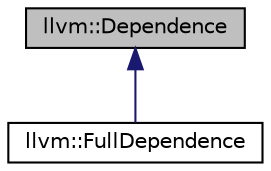 digraph "llvm::Dependence"
{
 // LATEX_PDF_SIZE
  bgcolor="transparent";
  edge [fontname="Helvetica",fontsize="10",labelfontname="Helvetica",labelfontsize="10"];
  node [fontname="Helvetica",fontsize="10",shape="box"];
  Node1 [label="llvm::Dependence",height=0.2,width=0.4,color="black", fillcolor="grey75", style="filled", fontcolor="black",tooltip="Dependence - This class represents a dependence between two memory memory references in a function."];
  Node1 -> Node2 [dir="back",color="midnightblue",fontsize="10",style="solid",fontname="Helvetica"];
  Node2 [label="llvm::FullDependence",height=0.2,width=0.4,color="black",URL="$classllvm_1_1FullDependence.html",tooltip="FullDependence - This class represents a dependence between two memory references in a function."];
}
